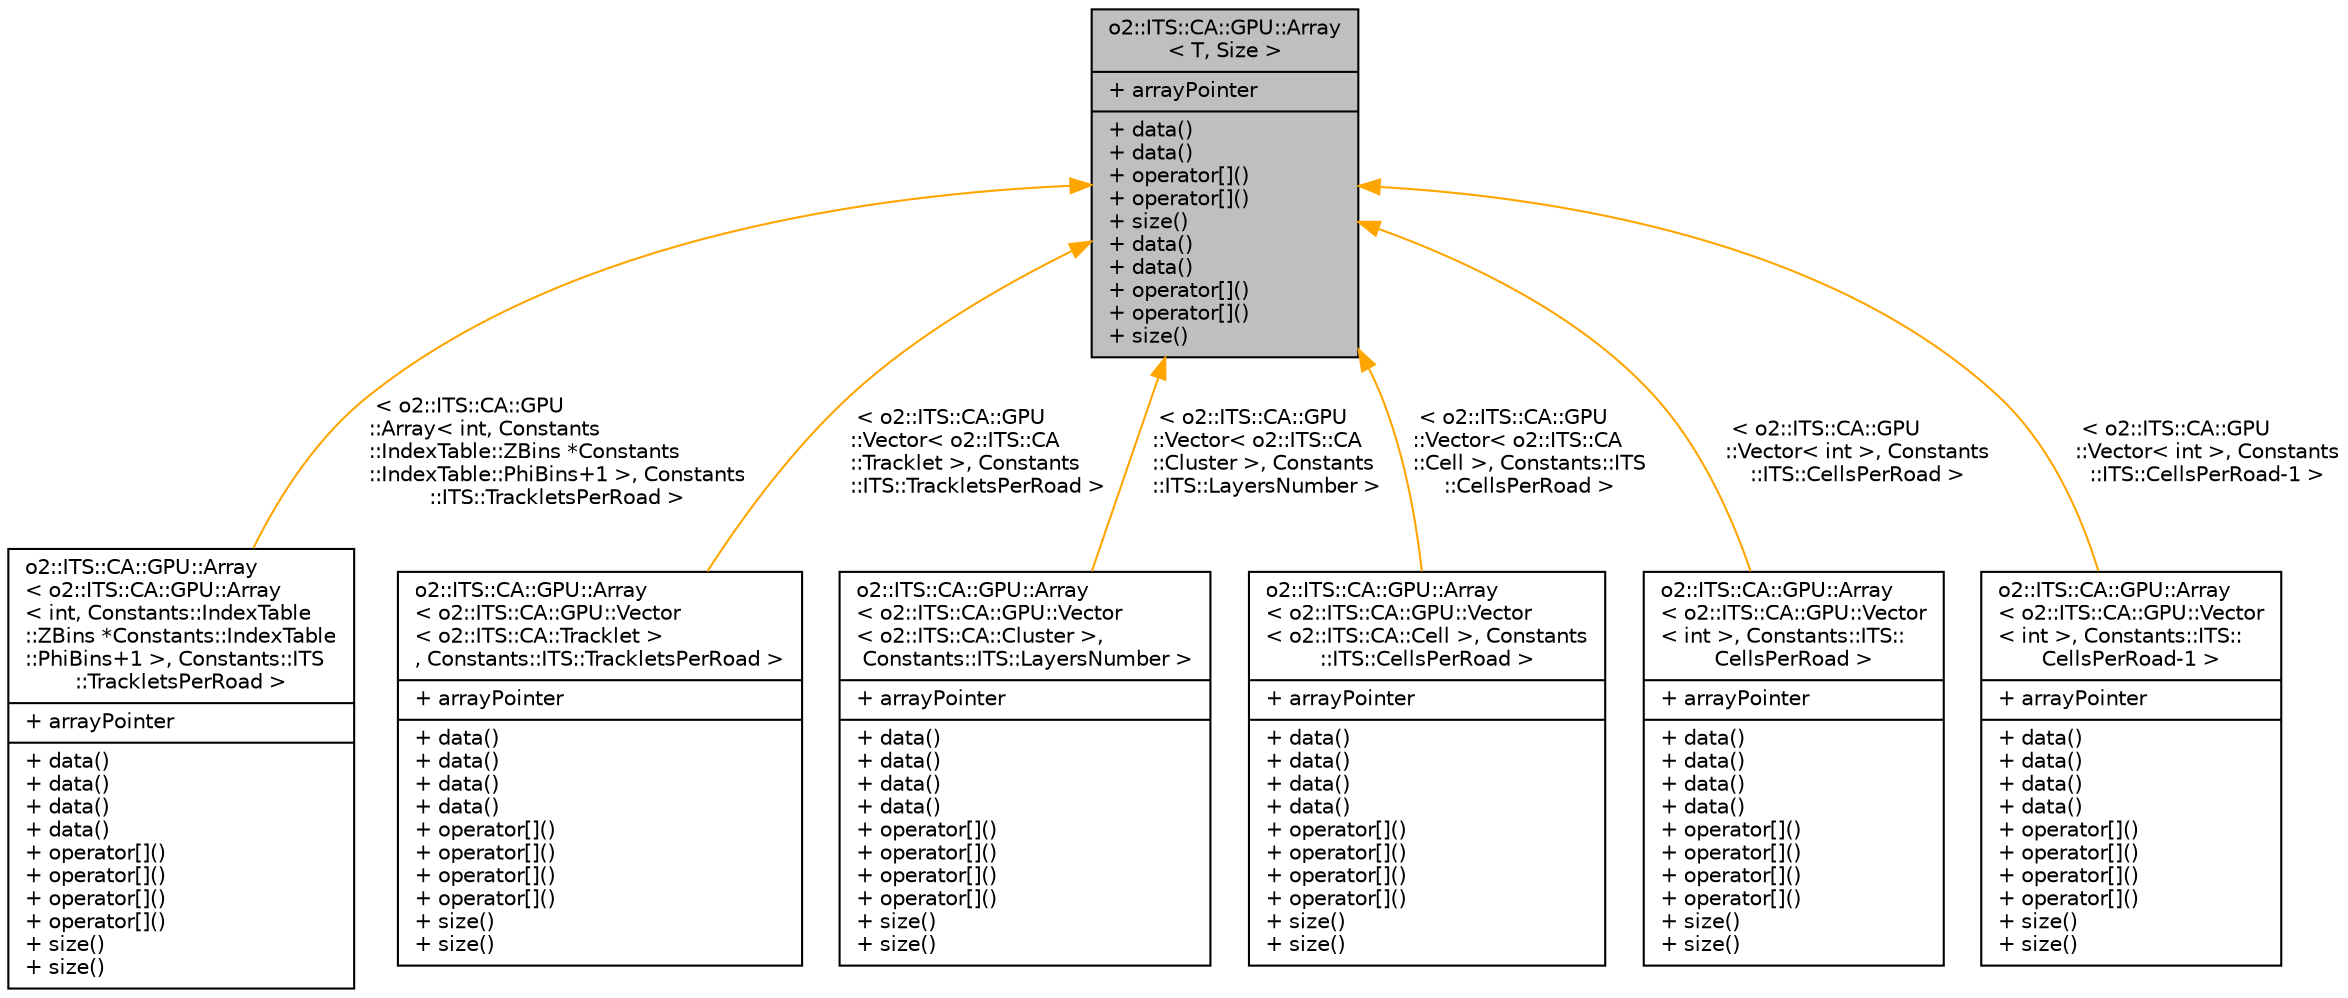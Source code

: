digraph "o2::ITS::CA::GPU::Array&lt; T, Size &gt;"
{
 // INTERACTIVE_SVG=YES
  bgcolor="transparent";
  edge [fontname="Helvetica",fontsize="10",labelfontname="Helvetica",labelfontsize="10"];
  node [fontname="Helvetica",fontsize="10",shape=record];
  Node1 [label="{o2::ITS::CA::GPU::Array\l\< T, Size \>\n|+ arrayPointer\l|+ data()\l+ data()\l+ operator[]()\l+ operator[]()\l+ size()\l+ data()\l+ data()\l+ operator[]()\l+ operator[]()\l+ size()\l}",height=0.2,width=0.4,color="black", fillcolor="grey75", style="filled" fontcolor="black"];
  Node1 -> Node2 [dir="back",color="orange",fontsize="10",style="solid",label=" \< o2::ITS::CA::GPU\l::Array\< int, Constants\l::IndexTable::ZBins *Constants\l::IndexTable::PhiBins+1 \>, Constants\l::ITS::TrackletsPerRoad \>" ,fontname="Helvetica"];
  Node2 [label="{o2::ITS::CA::GPU::Array\l\< o2::ITS::CA::GPU::Array\l\< int, Constants::IndexTable\l::ZBins *Constants::IndexTable\l::PhiBins+1 \>, Constants::ITS\l::TrackletsPerRoad \>\n|+ arrayPointer\l|+ data()\l+ data()\l+ data()\l+ data()\l+ operator[]()\l+ operator[]()\l+ operator[]()\l+ operator[]()\l+ size()\l+ size()\l}",height=0.2,width=0.4,color="black",URL="$d9/d8f/structo2_1_1ITS_1_1CA_1_1GPU_1_1Array.html"];
  Node1 -> Node3 [dir="back",color="orange",fontsize="10",style="solid",label=" \< o2::ITS::CA::GPU\l::Vector\< o2::ITS::CA\l::Tracklet \>, Constants\l::ITS::TrackletsPerRoad \>" ,fontname="Helvetica"];
  Node3 [label="{o2::ITS::CA::GPU::Array\l\< o2::ITS::CA::GPU::Vector\l\< o2::ITS::CA::Tracklet \>\l, Constants::ITS::TrackletsPerRoad \>\n|+ arrayPointer\l|+ data()\l+ data()\l+ data()\l+ data()\l+ operator[]()\l+ operator[]()\l+ operator[]()\l+ operator[]()\l+ size()\l+ size()\l}",height=0.2,width=0.4,color="black",URL="$d9/d8f/structo2_1_1ITS_1_1CA_1_1GPU_1_1Array.html"];
  Node1 -> Node4 [dir="back",color="orange",fontsize="10",style="solid",label=" \< o2::ITS::CA::GPU\l::Vector\< o2::ITS::CA\l::Cluster \>, Constants\l::ITS::LayersNumber \>" ,fontname="Helvetica"];
  Node4 [label="{o2::ITS::CA::GPU::Array\l\< o2::ITS::CA::GPU::Vector\l\< o2::ITS::CA::Cluster \>,\l Constants::ITS::LayersNumber \>\n|+ arrayPointer\l|+ data()\l+ data()\l+ data()\l+ data()\l+ operator[]()\l+ operator[]()\l+ operator[]()\l+ operator[]()\l+ size()\l+ size()\l}",height=0.2,width=0.4,color="black",URL="$d9/d8f/structo2_1_1ITS_1_1CA_1_1GPU_1_1Array.html"];
  Node1 -> Node5 [dir="back",color="orange",fontsize="10",style="solid",label=" \< o2::ITS::CA::GPU\l::Vector\< o2::ITS::CA\l::Cell \>, Constants::ITS\l::CellsPerRoad \>" ,fontname="Helvetica"];
  Node5 [label="{o2::ITS::CA::GPU::Array\l\< o2::ITS::CA::GPU::Vector\l\< o2::ITS::CA::Cell \>, Constants\l::ITS::CellsPerRoad \>\n|+ arrayPointer\l|+ data()\l+ data()\l+ data()\l+ data()\l+ operator[]()\l+ operator[]()\l+ operator[]()\l+ operator[]()\l+ size()\l+ size()\l}",height=0.2,width=0.4,color="black",URL="$d9/d8f/structo2_1_1ITS_1_1CA_1_1GPU_1_1Array.html"];
  Node1 -> Node6 [dir="back",color="orange",fontsize="10",style="solid",label=" \< o2::ITS::CA::GPU\l::Vector\< int \>, Constants\l::ITS::CellsPerRoad \>" ,fontname="Helvetica"];
  Node6 [label="{o2::ITS::CA::GPU::Array\l\< o2::ITS::CA::GPU::Vector\l\< int \>, Constants::ITS::\lCellsPerRoad \>\n|+ arrayPointer\l|+ data()\l+ data()\l+ data()\l+ data()\l+ operator[]()\l+ operator[]()\l+ operator[]()\l+ operator[]()\l+ size()\l+ size()\l}",height=0.2,width=0.4,color="black",URL="$d9/d8f/structo2_1_1ITS_1_1CA_1_1GPU_1_1Array.html"];
  Node1 -> Node7 [dir="back",color="orange",fontsize="10",style="solid",label=" \< o2::ITS::CA::GPU\l::Vector\< int \>, Constants\l::ITS::CellsPerRoad-1 \>" ,fontname="Helvetica"];
  Node7 [label="{o2::ITS::CA::GPU::Array\l\< o2::ITS::CA::GPU::Vector\l\< int \>, Constants::ITS::\lCellsPerRoad-1 \>\n|+ arrayPointer\l|+ data()\l+ data()\l+ data()\l+ data()\l+ operator[]()\l+ operator[]()\l+ operator[]()\l+ operator[]()\l+ size()\l+ size()\l}",height=0.2,width=0.4,color="black",URL="$d9/d8f/structo2_1_1ITS_1_1CA_1_1GPU_1_1Array.html"];
}
